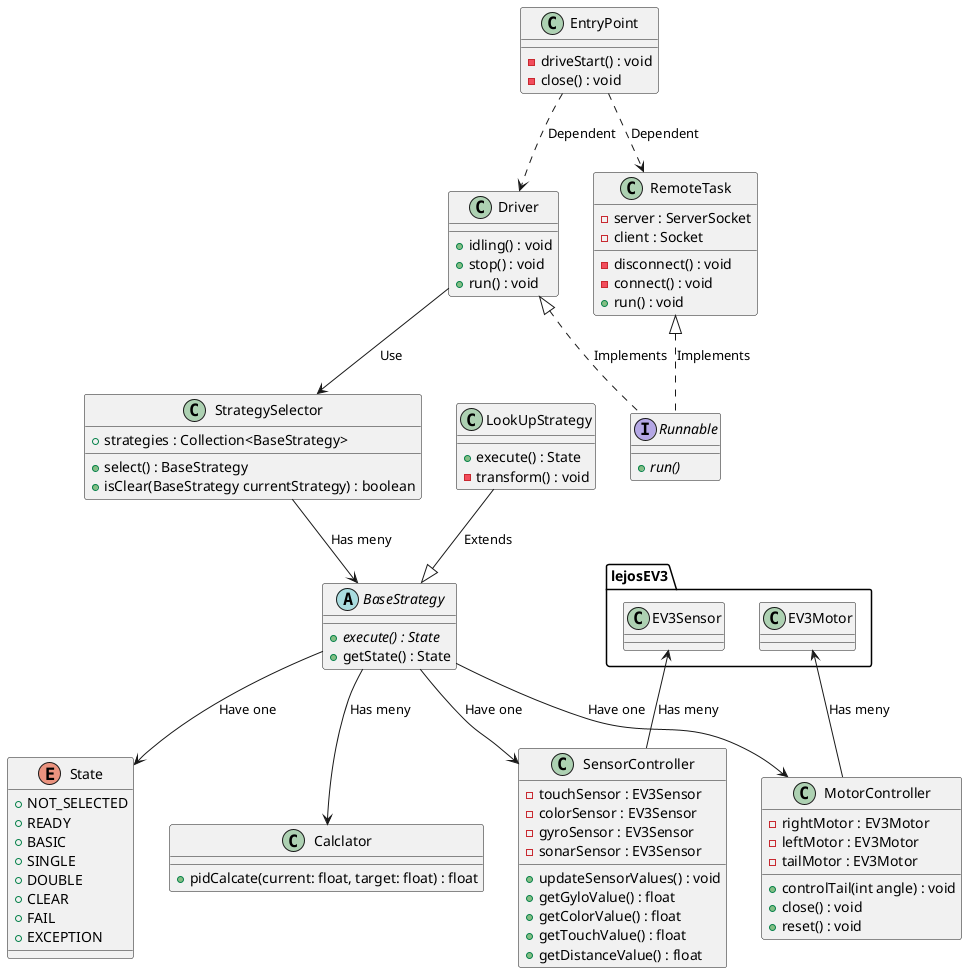 @startuml

class EntryPoint {
  -driveStart() : void
  -close() : void
}

class Driver {
  +idling() : void
  +stop() : void
  +run() : void
}

class RemoteTask {
  -server : ServerSocket
  -client : Socket
  -disconnect() : void
  -connect() : void
  +run() : void
}

interface Runnable {
  +{abstract}run()
}

Driver <|.. Runnable : Implements
RemoteTask <|.. Runnable : Implements

EntryPoint ..> Driver : Dependent
EntryPoint ..> RemoteTask : Dependent

abstract BaseStrategy {
  +{abstract} execute() : State
  +getState() : State
}

class LookUpStrategy {
  +execute() : State
  -transform() : void
}

class StrategySelector {
  +strategies : Collection<BaseStrategy>
  +select() : BaseStrategy
  +isClear(BaseStrategy currentStrategy) : boolean
}

enum State {
  +NOT_SELECTED
  +READY
  +BASIC
  +SINGLE
  +DOUBLE
  +CLEAR
  +FAIL
  +EXCEPTION
}

Driver --> StrategySelector : Use
BaseStrategy --> State : Have one
StrategySelector --> BaseStrategy : Has meny
LookUpStrategy --|> BaseStrategy : Extends


class MotorController {
  -rightMotor : EV3Motor
  -leftMotor : EV3Motor
  -tailMotor : EV3Motor
  +controlTail(int angle) : void
  +close() : void
  +reset() : void
}

class SensorController {
  -touchSensor : EV3Sensor
  -colorSensor : EV3Sensor
  -gyroSensor : EV3Sensor
  -sonarSensor : EV3Sensor
  +updateSensorValues() : void
  +getGyloValue() : float
  +getColorValue() : float
  +getTouchValue() : float
  +getDistanceValue() : float

}

class Calclator {
  +pidCalcate(current: float, target: float) : float
}

BaseStrategy --> Calclator : Has meny

package lejosEV3 {
  EV3Motor <-- MotorController : Has meny
  EV3Sensor <-- SensorController : Has meny
}

BaseStrategy --> MotorController : Have one
BaseStrategy --> SensorController : Have one

@enduml

